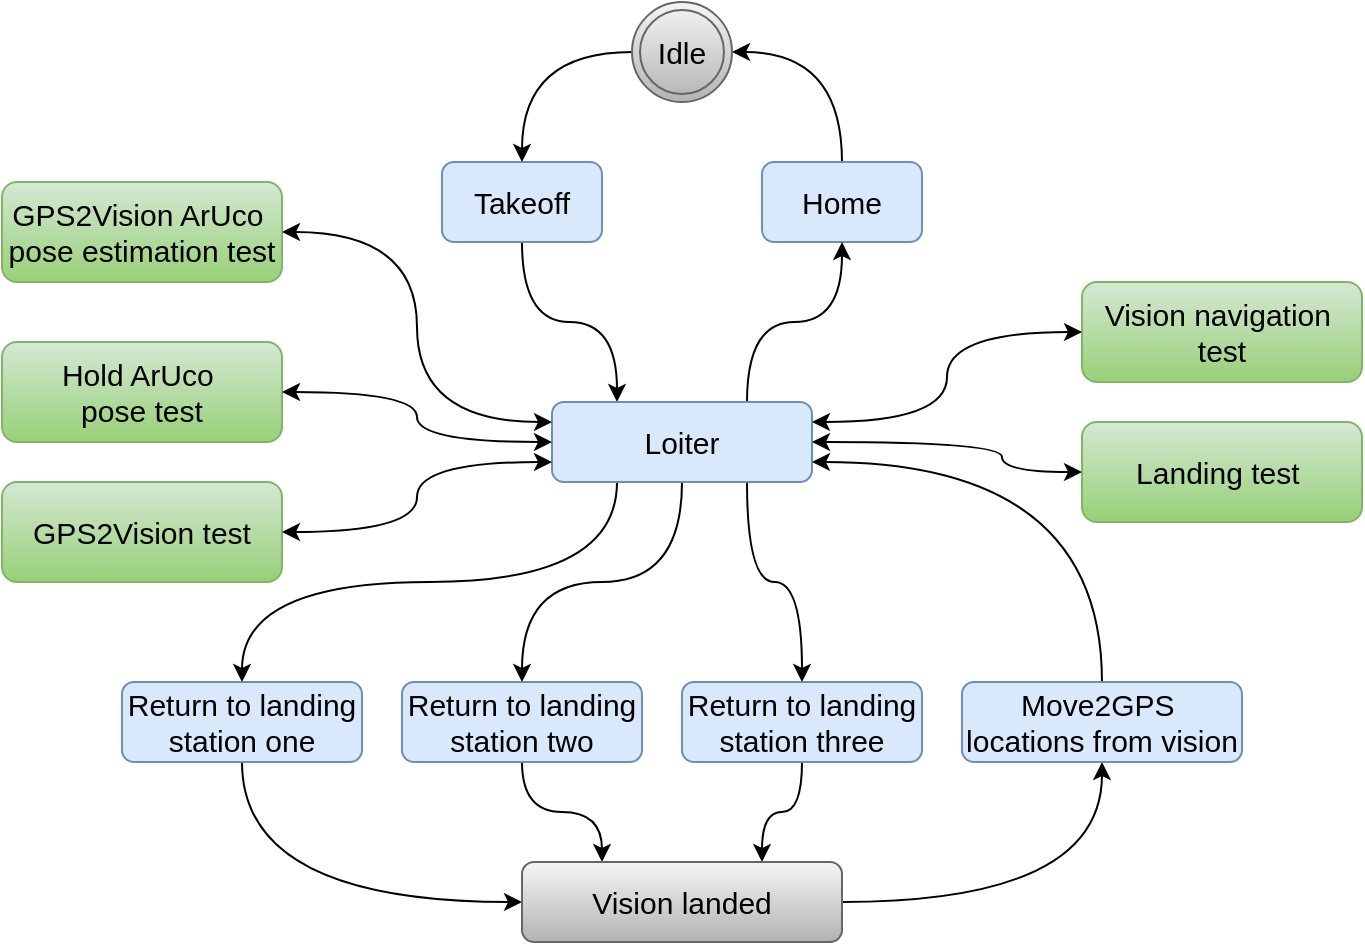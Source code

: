<mxfile version="14.5.1" type="device"><diagram id="jKBThiNsKU5geTsF5izT" name="Page-1"><mxGraphModel dx="1355" dy="825" grid="1" gridSize="10" guides="1" tooltips="1" connect="1" arrows="1" fold="1" page="1" pageScale="1" pageWidth="850" pageHeight="1100" math="0" shadow="0"><root><mxCell id="0"/><mxCell id="1" parent="0"/><mxCell id="fwM2ov4v58XbP4CzaGi4-2" value="&lt;pre style=&quot;font-size: 15px ; margin-top: 0px ; margin-bottom: 0px&quot;&gt;&lt;pre style=&quot;margin-top: 0px ; margin-bottom: 0px&quot;&gt;&lt;font style=&quot;font-size: 15px&quot; face=&quot;Helvetica&quot;&gt;GPS2Vision ArUco &lt;/font&gt;&lt;/pre&gt;&lt;pre style=&quot;margin-top: 0px ; margin-bottom: 0px&quot;&gt;&lt;font style=&quot;font-size: 15px&quot; face=&quot;Helvetica&quot;&gt;pose estimation test&lt;/font&gt;&lt;/pre&gt;&lt;/pre&gt;" style="rounded=1;whiteSpace=wrap;html=1;gradientColor=#97d077;fillColor=#d5e8d4;strokeColor=#82b366;" parent="1" vertex="1"><mxGeometry x="60" y="130" width="140" height="50" as="geometry"/></mxCell><mxCell id="fwM2ov4v58XbP4CzaGi4-52" style="edgeStyle=orthogonalEdgeStyle;curved=1;rounded=0;orthogonalLoop=1;jettySize=auto;html=1;exitX=0.5;exitY=1;exitDx=0;exitDy=0;entryX=0.75;entryY=0;entryDx=0;entryDy=0;" parent="1" source="fwM2ov4v58XbP4CzaGi4-3" target="fwM2ov4v58XbP4CzaGi4-12" edge="1"><mxGeometry relative="1" as="geometry"/></mxCell><mxCell id="fwM2ov4v58XbP4CzaGi4-3" value="&lt;pre style=&quot;margin-top: 0px ; margin-bottom: 0px ; font-size: 15px&quot;&gt;&lt;font face=&quot;Helvetica&quot; style=&quot;font-size: 15px&quot;&gt; Return to landing &lt;/font&gt;&lt;/pre&gt;&lt;pre style=&quot;margin-top: 0px ; margin-bottom: 0px ; font-size: 15px&quot;&gt;&lt;font face=&quot;Helvetica&quot; style=&quot;font-size: 15px&quot;&gt;station three&lt;/font&gt;&lt;/pre&gt;" style="rounded=1;whiteSpace=wrap;html=1;fillColor=#dae8fc;strokeColor=#6c8ebf;" parent="1" vertex="1"><mxGeometry x="400" y="380" width="120" height="40" as="geometry"/></mxCell><mxCell id="fwM2ov4v58XbP4CzaGi4-50" style="edgeStyle=orthogonalEdgeStyle;curved=1;rounded=0;orthogonalLoop=1;jettySize=auto;html=1;exitX=0.5;exitY=1;exitDx=0;exitDy=0;entryX=0;entryY=0.5;entryDx=0;entryDy=0;" parent="1" source="fwM2ov4v58XbP4CzaGi4-4" target="fwM2ov4v58XbP4CzaGi4-12" edge="1"><mxGeometry relative="1" as="geometry"/></mxCell><mxCell id="fwM2ov4v58XbP4CzaGi4-4" value="&lt;pre style=&quot;margin-top: 0px ; margin-bottom: 0px ; font-size: 15px&quot;&gt;&lt;font face=&quot;Helvetica&quot; style=&quot;font-size: 15px&quot;&gt; Return to landing &lt;/font&gt;&lt;/pre&gt;&lt;pre style=&quot;margin-top: 0px ; margin-bottom: 0px ; font-size: 15px&quot;&gt;&lt;font face=&quot;Helvetica&quot; style=&quot;font-size: 15px&quot;&gt;station one&lt;/font&gt;&lt;/pre&gt;" style="rounded=1;whiteSpace=wrap;html=1;fillColor=#dae8fc;strokeColor=#6c8ebf;" parent="1" vertex="1"><mxGeometry x="120" y="380" width="120" height="40" as="geometry"/></mxCell><mxCell id="fwM2ov4v58XbP4CzaGi4-51" style="edgeStyle=orthogonalEdgeStyle;curved=1;rounded=0;orthogonalLoop=1;jettySize=auto;html=1;exitX=0.5;exitY=1;exitDx=0;exitDy=0;entryX=0.25;entryY=0;entryDx=0;entryDy=0;" parent="1" source="fwM2ov4v58XbP4CzaGi4-5" target="fwM2ov4v58XbP4CzaGi4-12" edge="1"><mxGeometry relative="1" as="geometry"/></mxCell><mxCell id="fwM2ov4v58XbP4CzaGi4-5" value="&lt;pre style=&quot;margin-top: 0px ; margin-bottom: 0px ; font-size: 15px&quot;&gt;&lt;font face=&quot;Helvetica&quot; style=&quot;font-size: 15px&quot;&gt; Return to landing &lt;/font&gt;&lt;/pre&gt;&lt;pre style=&quot;margin-top: 0px ; margin-bottom: 0px ; font-size: 15px&quot;&gt;&lt;font face=&quot;Helvetica&quot; style=&quot;font-size: 15px&quot;&gt;station two&lt;/font&gt;&lt;/pre&gt;" style="rounded=1;whiteSpace=wrap;html=1;fillColor=#dae8fc;strokeColor=#6c8ebf;" parent="1" vertex="1"><mxGeometry x="260" y="380" width="120" height="40" as="geometry"/></mxCell><mxCell id="fwM2ov4v58XbP4CzaGi4-6" value="&lt;pre style=&quot;font-size: 15px ; margin-top: 0px ; margin-bottom: 0px&quot;&gt;&lt;pre style=&quot;margin-top: 0px ; margin-bottom: 0px&quot;&gt;&lt;font face=&quot;Helvetica&quot; style=&quot;font-size: 15px&quot;&gt;Hold ArUco &lt;/font&gt;&lt;/pre&gt;&lt;pre style=&quot;margin-top: 0px ; margin-bottom: 0px&quot;&gt;&lt;font face=&quot;Helvetica&quot; style=&quot;font-size: 15px&quot;&gt;pose test&lt;/font&gt;&lt;/pre&gt;&lt;/pre&gt;" style="rounded=1;whiteSpace=wrap;html=1;gradientColor=#97d077;fillColor=#d5e8d4;strokeColor=#82b366;" parent="1" vertex="1"><mxGeometry x="60" y="210" width="140" height="50" as="geometry"/></mxCell><mxCell id="fwM2ov4v58XbP4CzaGi4-56" style="edgeStyle=orthogonalEdgeStyle;curved=1;rounded=0;orthogonalLoop=1;jettySize=auto;html=1;exitX=0.5;exitY=0;exitDx=0;exitDy=0;entryX=1;entryY=0.5;entryDx=0;entryDy=0;" parent="1" source="fwM2ov4v58XbP4CzaGi4-7" target="fwM2ov4v58XbP4CzaGi4-55" edge="1"><mxGeometry relative="1" as="geometry"/></mxCell><mxCell id="fwM2ov4v58XbP4CzaGi4-7" value="&lt;pre style=&quot;margin-top: 0px ; margin-bottom: 0px&quot;&gt;&lt;pre style=&quot;margin-top: 0px ; margin-bottom: 0px&quot;&gt;&lt;pre style=&quot;margin-top: 0px ; margin-bottom: 0px&quot;&gt;&lt;font face=&quot;Helvetica&quot; style=&quot;font-size: 15px&quot;&gt;Home&lt;/font&gt;&lt;/pre&gt;&lt;/pre&gt;&lt;/pre&gt;" style="rounded=1;whiteSpace=wrap;html=1;fillColor=#dae8fc;strokeColor=#6c8ebf;" parent="1" vertex="1"><mxGeometry x="440" y="120" width="80" height="40" as="geometry"/></mxCell><mxCell id="fwM2ov4v58XbP4CzaGi4-8" value="&lt;pre style=&quot;margin-top: 0px ; margin-bottom: 0px&quot;&gt;&lt;pre style=&quot;margin-top: 0px ; margin-bottom: 0px&quot;&gt;&lt;pre style=&quot;margin-top: 0px ; margin-bottom: 0px&quot;&gt;&lt;font face=&quot;Helvetica&quot; style=&quot;font-size: 15px&quot;&gt;Landing test &lt;/font&gt;&lt;/pre&gt;&lt;/pre&gt;&lt;/pre&gt;" style="rounded=1;whiteSpace=wrap;html=1;gradientColor=#97d077;fillColor=#d5e8d4;strokeColor=#82b366;" parent="1" vertex="1"><mxGeometry x="600" y="250" width="140" height="50" as="geometry"/></mxCell><mxCell id="fwM2ov4v58XbP4CzaGi4-9" value="&lt;pre style=&quot;font-size: 15px ; margin-top: 0px ; margin-bottom: 0px&quot;&gt;&lt;pre style=&quot;margin-top: 0px ; margin-bottom: 0px&quot;&gt;&lt;pre style=&quot;margin-top: 0px ; margin-bottom: 0px&quot;&gt;&lt;font face=&quot;Helvetica&quot; style=&quot;font-size: 15px&quot;&gt;Vision navigation &lt;/font&gt;&lt;/pre&gt;&lt;pre style=&quot;margin-top: 0px ; margin-bottom: 0px&quot;&gt;&lt;font face=&quot;Helvetica&quot; style=&quot;font-size: 15px&quot;&gt;test&lt;/font&gt;&lt;/pre&gt;&lt;/pre&gt;&lt;/pre&gt;" style="rounded=1;whiteSpace=wrap;html=1;gradientColor=#97d077;fillColor=#d5e8d4;strokeColor=#82b366;" parent="1" vertex="1"><mxGeometry x="600" y="180" width="140" height="50" as="geometry"/></mxCell><mxCell id="fwM2ov4v58XbP4CzaGi4-18" style="edgeStyle=orthogonalEdgeStyle;curved=1;rounded=0;orthogonalLoop=1;jettySize=auto;html=1;exitX=0.5;exitY=1;exitDx=0;exitDy=0;entryX=0.25;entryY=0;entryDx=0;entryDy=0;" parent="1" source="fwM2ov4v58XbP4CzaGi4-10" target="fwM2ov4v58XbP4CzaGi4-11" edge="1"><mxGeometry relative="1" as="geometry"/></mxCell><mxCell id="fwM2ov4v58XbP4CzaGi4-10" value="&lt;pre style=&quot;margin-top: 0px ; margin-bottom: 0px&quot;&gt;&lt;pre style=&quot;margin-top: 0px ; margin-bottom: 0px&quot;&gt;&lt;pre style=&quot;margin-top: 0px ; margin-bottom: 0px&quot;&gt;&lt;font face=&quot;Helvetica&quot; style=&quot;font-size: 15px&quot;&gt;Takeoff&lt;/font&gt;&lt;/pre&gt;&lt;/pre&gt;&lt;/pre&gt;" style="rounded=1;whiteSpace=wrap;html=1;fillColor=#dae8fc;strokeColor=#6c8ebf;" parent="1" vertex="1"><mxGeometry x="280" y="120" width="80" height="40" as="geometry"/></mxCell><mxCell id="fwM2ov4v58XbP4CzaGi4-19" style="edgeStyle=orthogonalEdgeStyle;curved=1;rounded=0;orthogonalLoop=1;jettySize=auto;html=1;exitX=0.75;exitY=0;exitDx=0;exitDy=0;entryX=0.5;entryY=1;entryDx=0;entryDy=0;" parent="1" source="fwM2ov4v58XbP4CzaGi4-11" target="fwM2ov4v58XbP4CzaGi4-7" edge="1"><mxGeometry relative="1" as="geometry"/></mxCell><mxCell id="fwM2ov4v58XbP4CzaGi4-46" style="edgeStyle=orthogonalEdgeStyle;curved=1;rounded=0;orthogonalLoop=1;jettySize=auto;html=1;exitX=0.25;exitY=1;exitDx=0;exitDy=0;entryX=0.5;entryY=0;entryDx=0;entryDy=0;" parent="1" source="fwM2ov4v58XbP4CzaGi4-11" target="fwM2ov4v58XbP4CzaGi4-4" edge="1"><mxGeometry relative="1" as="geometry"/></mxCell><mxCell id="fwM2ov4v58XbP4CzaGi4-47" style="edgeStyle=orthogonalEdgeStyle;curved=1;rounded=0;orthogonalLoop=1;jettySize=auto;html=1;exitX=0.5;exitY=1;exitDx=0;exitDy=0;entryX=0.5;entryY=0;entryDx=0;entryDy=0;" parent="1" source="fwM2ov4v58XbP4CzaGi4-11" target="fwM2ov4v58XbP4CzaGi4-5" edge="1"><mxGeometry relative="1" as="geometry"/></mxCell><mxCell id="fwM2ov4v58XbP4CzaGi4-48" style="edgeStyle=orthogonalEdgeStyle;curved=1;rounded=0;orthogonalLoop=1;jettySize=auto;html=1;exitX=0.75;exitY=1;exitDx=0;exitDy=0;entryX=0.5;entryY=0;entryDx=0;entryDy=0;" parent="1" source="fwM2ov4v58XbP4CzaGi4-11" target="fwM2ov4v58XbP4CzaGi4-3" edge="1"><mxGeometry relative="1" as="geometry"/></mxCell><mxCell id="fwM2ov4v58XbP4CzaGi4-11" value="&lt;pre style=&quot;margin-top: 0px ; margin-bottom: 0px&quot;&gt;&lt;pre style=&quot;margin-top: 0px ; margin-bottom: 0px&quot;&gt;&lt;pre style=&quot;margin-top: 0px ; margin-bottom: 0px&quot;&gt;&lt;font face=&quot;Helvetica&quot; style=&quot;font-size: 15px&quot;&gt;Loiter&lt;/font&gt;&lt;/pre&gt;&lt;/pre&gt;&lt;/pre&gt;" style="rounded=1;whiteSpace=wrap;html=1;fillColor=#dae8fc;strokeColor=#6c8ebf;" parent="1" vertex="1"><mxGeometry x="335" y="240" width="130" height="40" as="geometry"/></mxCell><mxCell id="fwM2ov4v58XbP4CzaGi4-53" style="edgeStyle=orthogonalEdgeStyle;curved=1;rounded=0;orthogonalLoop=1;jettySize=auto;html=1;exitX=1;exitY=0.5;exitDx=0;exitDy=0;entryX=0.5;entryY=1;entryDx=0;entryDy=0;" parent="1" source="fwM2ov4v58XbP4CzaGi4-12" target="fwM2ov4v58XbP4CzaGi4-14" edge="1"><mxGeometry relative="1" as="geometry"/></mxCell><mxCell id="fwM2ov4v58XbP4CzaGi4-12" value="&lt;pre style=&quot;margin-top: 0px ; margin-bottom: 0px&quot;&gt;&lt;pre style=&quot;margin-top: 0px ; margin-bottom: 0px&quot;&gt;&lt;pre style=&quot;margin-top: 0px ; margin-bottom: 0px&quot;&gt;&lt;font face=&quot;Helvetica&quot; style=&quot;font-size: 15px&quot;&gt;Vision landed&lt;/font&gt;&lt;font size=&quot;3&quot;&gt;&lt;br&gt;&lt;/font&gt;&lt;/pre&gt;&lt;/pre&gt;&lt;/pre&gt;" style="rounded=1;whiteSpace=wrap;html=1;gradientColor=#b3b3b3;fillColor=#f5f5f5;strokeColor=#666666;" parent="1" vertex="1"><mxGeometry x="320" y="470" width="160" height="40" as="geometry"/></mxCell><mxCell id="fwM2ov4v58XbP4CzaGi4-54" style="edgeStyle=orthogonalEdgeStyle;curved=1;rounded=0;orthogonalLoop=1;jettySize=auto;html=1;exitX=0.5;exitY=0;exitDx=0;exitDy=0;entryX=1;entryY=0.75;entryDx=0;entryDy=0;" parent="1" source="fwM2ov4v58XbP4CzaGi4-14" target="fwM2ov4v58XbP4CzaGi4-11" edge="1"><mxGeometry relative="1" as="geometry"/></mxCell><mxCell id="fwM2ov4v58XbP4CzaGi4-14" value="&lt;pre style=&quot;font-size: 15px ; margin-top: 0px ; margin-bottom: 0px&quot;&gt;&lt;pre style=&quot;margin-top: 0px ; margin-bottom: 0px&quot;&gt;&lt;font face=&quot;Helvetica&quot; style=&quot;font-size: 15px&quot;&gt;Move2GPS &lt;/font&gt;&lt;/pre&gt;&lt;pre style=&quot;margin-top: 0px ; margin-bottom: 0px&quot;&gt;&lt;font face=&quot;Helvetica&quot; style=&quot;font-size: 15px&quot;&gt;locations from vision&lt;/font&gt;&lt;/pre&gt;&lt;/pre&gt;" style="rounded=1;whiteSpace=wrap;html=1;fillColor=#dae8fc;strokeColor=#6c8ebf;" parent="1" vertex="1"><mxGeometry x="540" y="380" width="140" height="40" as="geometry"/></mxCell><mxCell id="fwM2ov4v58XbP4CzaGi4-36" value="" style="endArrow=classic;startArrow=classic;html=1;entryX=0;entryY=0.5;entryDx=0;entryDy=0;exitX=1;exitY=0.25;exitDx=0;exitDy=0;edgeStyle=orthogonalEdgeStyle;curved=1;" parent="1" source="fwM2ov4v58XbP4CzaGi4-11" target="fwM2ov4v58XbP4CzaGi4-9" edge="1"><mxGeometry width="50" height="50" relative="1" as="geometry"><mxPoint x="475" y="300" as="sourcePoint"/><mxPoint x="610" y="265" as="targetPoint"/></mxGeometry></mxCell><mxCell id="fwM2ov4v58XbP4CzaGi4-37" value="" style="endArrow=classic;startArrow=classic;html=1;entryX=0;entryY=0.25;entryDx=0;entryDy=0;exitX=1;exitY=0.5;exitDx=0;exitDy=0;edgeStyle=orthogonalEdgeStyle;curved=1;" parent="1" source="fwM2ov4v58XbP4CzaGi4-2" target="fwM2ov4v58XbP4CzaGi4-11" edge="1"><mxGeometry width="50" height="50" relative="1" as="geometry"><mxPoint x="220" y="330" as="sourcePoint"/><mxPoint x="270" y="280" as="targetPoint"/></mxGeometry></mxCell><mxCell id="fwM2ov4v58XbP4CzaGi4-57" style="edgeStyle=orthogonalEdgeStyle;curved=1;rounded=0;orthogonalLoop=1;jettySize=auto;html=1;exitX=0;exitY=0.5;exitDx=0;exitDy=0;entryX=0.5;entryY=0;entryDx=0;entryDy=0;" parent="1" source="fwM2ov4v58XbP4CzaGi4-55" target="fwM2ov4v58XbP4CzaGi4-10" edge="1"><mxGeometry relative="1" as="geometry"/></mxCell><mxCell id="fwM2ov4v58XbP4CzaGi4-55" value="&lt;font style=&quot;font-size: 15px&quot;&gt;Idle&lt;/font&gt;" style="ellipse;shape=doubleEllipse;whiteSpace=wrap;html=1;aspect=fixed;fillColor=#f5f5f5;strokeColor=#666666;gradientColor=#b3b3b3;" parent="1" vertex="1"><mxGeometry x="375" y="40" width="50" height="50" as="geometry"/></mxCell><mxCell id="fwM2ov4v58XbP4CzaGi4-59" value="&lt;pre style=&quot;font-size: medium ; margin-top: 0px ; margin-bottom: 0px&quot;&gt;&lt;pre style=&quot;margin-top: 0px ; margin-bottom: 0px&quot;&gt;&lt;pre style=&quot;margin-top: 0px ; margin-bottom: 0px ; font-size: 15px&quot;&gt;&lt;font face=&quot;Helvetica&quot; style=&quot;font-size: 15px&quot;&gt;GPS2Vision test&lt;/font&gt;&lt;/pre&gt;&lt;/pre&gt;&lt;/pre&gt;" style="rounded=1;whiteSpace=wrap;html=1;gradientColor=#97d077;fillColor=#d5e8d4;strokeColor=#82b366;" parent="1" vertex="1"><mxGeometry x="60" y="280" width="140" height="50" as="geometry"/></mxCell><mxCell id="fwM2ov4v58XbP4CzaGi4-61" value="" style="endArrow=classic;startArrow=classic;html=1;entryX=0;entryY=0.5;entryDx=0;entryDy=0;exitX=1;exitY=0.5;exitDx=0;exitDy=0;edgeStyle=orthogonalEdgeStyle;curved=1;" parent="1" source="fwM2ov4v58XbP4CzaGi4-6" target="fwM2ov4v58XbP4CzaGi4-11" edge="1"><mxGeometry width="50" height="50" relative="1" as="geometry"><mxPoint x="190" y="350" as="sourcePoint"/><mxPoint x="240" y="300" as="targetPoint"/></mxGeometry></mxCell><mxCell id="fwM2ov4v58XbP4CzaGi4-62" value="" style="endArrow=classic;startArrow=classic;html=1;entryX=0;entryY=0.75;entryDx=0;entryDy=0;exitX=1;exitY=0.5;exitDx=0;exitDy=0;edgeStyle=orthogonalEdgeStyle;curved=1;" parent="1" source="fwM2ov4v58XbP4CzaGi4-59" target="fwM2ov4v58XbP4CzaGi4-11" edge="1"><mxGeometry width="50" height="50" relative="1" as="geometry"><mxPoint x="230" y="350" as="sourcePoint"/><mxPoint x="280" y="300" as="targetPoint"/></mxGeometry></mxCell><mxCell id="fwM2ov4v58XbP4CzaGi4-67" value="" style="endArrow=classic;startArrow=classic;html=1;entryX=0;entryY=0.5;entryDx=0;entryDy=0;exitX=1;exitY=0.5;exitDx=0;exitDy=0;edgeStyle=orthogonalEdgeStyle;curved=1;" parent="1" source="fwM2ov4v58XbP4CzaGi4-11" target="fwM2ov4v58XbP4CzaGi4-8" edge="1"><mxGeometry width="50" height="50" relative="1" as="geometry"><mxPoint x="470" y="360" as="sourcePoint"/><mxPoint x="520" y="310" as="targetPoint"/><Array as="points"><mxPoint x="560" y="260"/><mxPoint x="560" y="275"/></Array></mxGeometry></mxCell></root></mxGraphModel></diagram></mxfile>